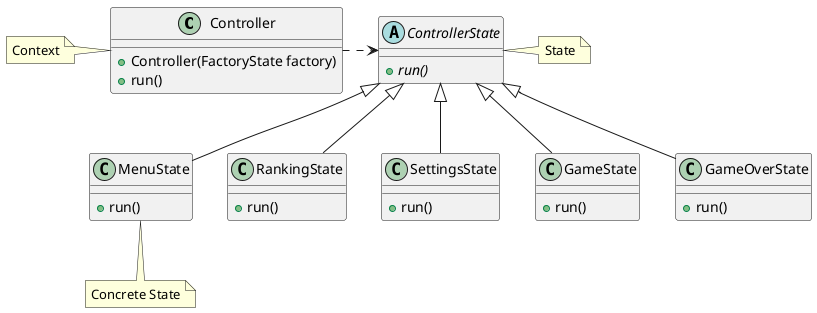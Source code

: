 @startuml

class Controller{
+Controller(FactoryState factory)
+run()
}

abstract class ControllerState{
+{abstract}run()
}

class MenuState{
+run()
}
class RankingState{
+run()
}
class SettingsState{
+run()
}

class GameState{
+run()
}

class GameOverState{
+run()
}

ControllerState <|-- MenuState
ControllerState <|-- RankingState
ControllerState <|-- SettingsState
ControllerState <|-- GameState
ControllerState <|-- GameOverState

note right of ControllerState: State

note "Concrete State" as N1
N1 -u- MenuState

note left of Controller : Context

Controller .r.> ControllerState

@enduml